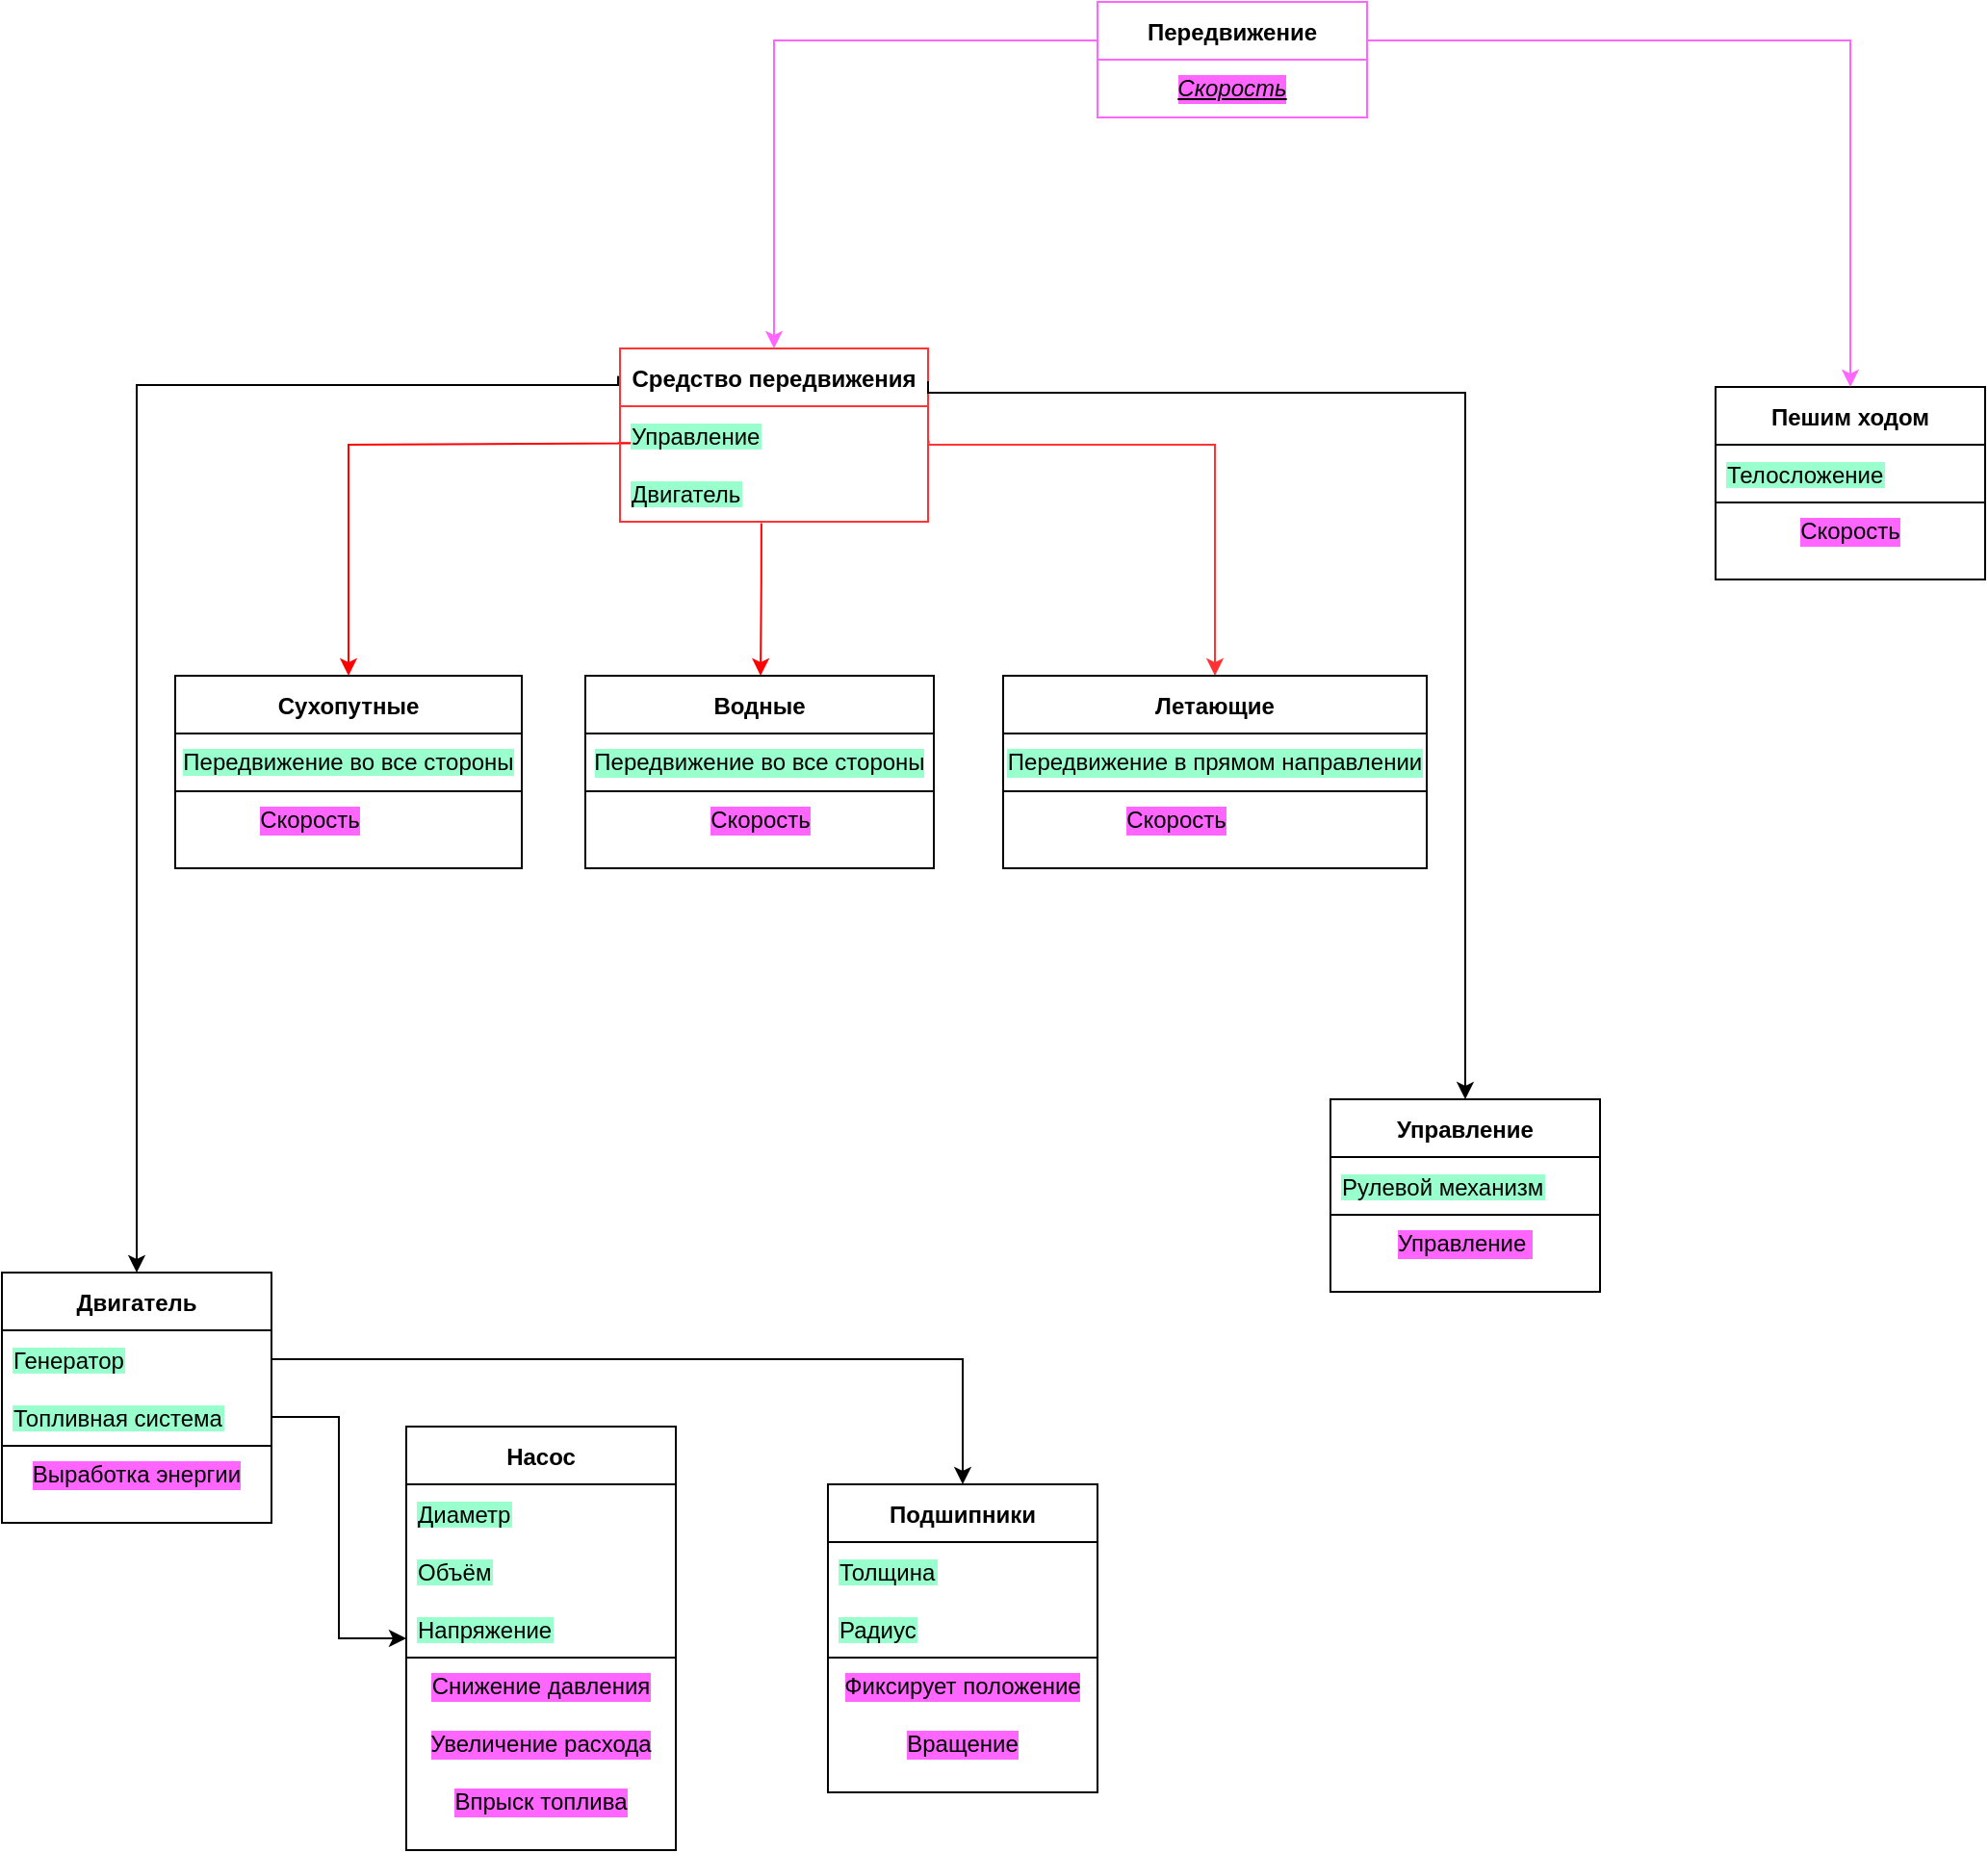 <mxfile version="20.4.0" type="device"><diagram id="C5RBs43oDa-KdzZeNtuy" name="Page-1"><mxGraphModel dx="1616" dy="919" grid="1" gridSize="10" guides="1" tooltips="1" connect="1" arrows="1" fold="1" page="1" pageScale="1" pageWidth="827" pageHeight="1169" math="0" shadow="0"><root><mxCell id="WIyWlLk6GJQsqaUBKTNV-0"/><mxCell id="WIyWlLk6GJQsqaUBKTNV-1" parent="WIyWlLk6GJQsqaUBKTNV-0"/><mxCell id="UZ7Nj5t4kTzieamBgBfx-4" value="Насос" style="swimlane;fontStyle=1;childLayout=stackLayout;horizontal=1;startSize=30;horizontalStack=0;resizeParent=1;resizeParentMax=0;resizeLast=0;collapsible=1;marginBottom=0;" parent="WIyWlLk6GJQsqaUBKTNV-1" vertex="1"><mxGeometry x="230" y="850" width="140" height="220" as="geometry"><mxRectangle x="130" y="60" width="110" height="30" as="alternateBounds"/></mxGeometry></mxCell><mxCell id="UZ7Nj5t4kTzieamBgBfx-5" value="Диаметр" style="text;strokeColor=none;fillColor=none;align=left;verticalAlign=middle;spacingLeft=4;spacingRight=4;overflow=hidden;points=[[0,0.5],[1,0.5]];portConstraint=eastwest;rotatable=0;labelBackgroundColor=#99FFCC;" parent="UZ7Nj5t4kTzieamBgBfx-4" vertex="1"><mxGeometry y="30" width="140" height="30" as="geometry"/></mxCell><mxCell id="UZ7Nj5t4kTzieamBgBfx-6" value="Объём" style="text;strokeColor=none;fillColor=none;align=left;verticalAlign=middle;spacingLeft=4;spacingRight=4;overflow=hidden;points=[[0,0.5],[1,0.5]];portConstraint=eastwest;rotatable=0;labelBackgroundColor=#99FFCC;" parent="UZ7Nj5t4kTzieamBgBfx-4" vertex="1"><mxGeometry y="60" width="140" height="30" as="geometry"/></mxCell><mxCell id="UZ7Nj5t4kTzieamBgBfx-7" value="Напряжение" style="text;strokeColor=none;fillColor=none;align=left;verticalAlign=middle;spacingLeft=4;spacingRight=4;overflow=hidden;points=[[0,0.5],[1,0.5]];portConstraint=eastwest;rotatable=0;labelBackgroundColor=#99FFCC;" parent="UZ7Nj5t4kTzieamBgBfx-4" vertex="1"><mxGeometry y="90" width="140" height="30" as="geometry"/></mxCell><mxCell id="UZ7Nj5t4kTzieamBgBfx-15" value="" style="swimlane;startSize=0;" parent="UZ7Nj5t4kTzieamBgBfx-4" vertex="1"><mxGeometry y="120" width="140" height="100" as="geometry"/></mxCell><mxCell id="UZ7Nj5t4kTzieamBgBfx-18" value="Стирание Зубьев" style="text;html=1;strokeColor=none;fillColor=none;align=center;verticalAlign=middle;whiteSpace=wrap;rounded=0;" parent="UZ7Nj5t4kTzieamBgBfx-15" vertex="1"><mxGeometry width="140" height="30" as="geometry"/></mxCell><mxCell id="UZ7Nj5t4kTzieamBgBfx-20" value="Разлом напополам" style="text;html=1;strokeColor=none;fillColor=none;align=center;verticalAlign=middle;whiteSpace=wrap;rounded=0;" parent="UZ7Nj5t4kTzieamBgBfx-15" vertex="1"><mxGeometry y="30" width="140" height="30" as="geometry"/></mxCell><mxCell id="UZ7Nj5t4kTzieamBgBfx-43" value="Впрыск топлива" style="text;html=1;strokeColor=none;fillColor=none;align=center;verticalAlign=middle;whiteSpace=wrap;rounded=0;labelBackgroundColor=#FF66FF;" parent="UZ7Nj5t4kTzieamBgBfx-15" vertex="1"><mxGeometry y="60" width="140" height="30" as="geometry"/></mxCell><mxCell id="UZ7Nj5t4kTzieamBgBfx-118" value="Снижение давления" style="text;html=1;strokeColor=none;fillColor=none;align=center;verticalAlign=middle;whiteSpace=wrap;rounded=0;labelBackgroundColor=#FF66FF;" parent="UZ7Nj5t4kTzieamBgBfx-15" vertex="1"><mxGeometry width="140" height="30" as="geometry"/></mxCell><mxCell id="UZ7Nj5t4kTzieamBgBfx-119" value="Увеличение расхода" style="text;html=1;strokeColor=none;fillColor=none;align=center;verticalAlign=middle;whiteSpace=wrap;rounded=0;labelBackgroundColor=#FF66FF;" parent="UZ7Nj5t4kTzieamBgBfx-15" vertex="1"><mxGeometry y="30" width="140" height="30" as="geometry"/></mxCell><mxCell id="UZ7Nj5t4kTzieamBgBfx-21" value="Подшипники" style="swimlane;fontStyle=1;childLayout=stackLayout;horizontal=1;startSize=30;horizontalStack=0;resizeParent=1;resizeParentMax=0;resizeLast=0;collapsible=1;marginBottom=0;" parent="WIyWlLk6GJQsqaUBKTNV-1" vertex="1"><mxGeometry x="449" y="880" width="140" height="160" as="geometry"><mxRectangle x="130" y="60" width="110" height="30" as="alternateBounds"/></mxGeometry></mxCell><mxCell id="UZ7Nj5t4kTzieamBgBfx-22" value="Толщина" style="text;strokeColor=none;fillColor=none;align=left;verticalAlign=middle;spacingLeft=4;spacingRight=4;overflow=hidden;points=[[0,0.5],[1,0.5]];portConstraint=eastwest;rotatable=0;labelBackgroundColor=#99FFCC;" parent="UZ7Nj5t4kTzieamBgBfx-21" vertex="1"><mxGeometry y="30" width="140" height="30" as="geometry"/></mxCell><mxCell id="UZ7Nj5t4kTzieamBgBfx-23" value="Радиус" style="text;strokeColor=none;fillColor=none;align=left;verticalAlign=middle;spacingLeft=4;spacingRight=4;overflow=hidden;points=[[0,0.5],[1,0.5]];portConstraint=eastwest;rotatable=0;labelBackgroundColor=#99FFCC;" parent="UZ7Nj5t4kTzieamBgBfx-21" vertex="1"><mxGeometry y="60" width="140" height="30" as="geometry"/></mxCell><mxCell id="UZ7Nj5t4kTzieamBgBfx-25" value="" style="swimlane;startSize=0;" parent="UZ7Nj5t4kTzieamBgBfx-21" vertex="1"><mxGeometry y="90" width="140" height="70" as="geometry"/></mxCell><mxCell id="UZ7Nj5t4kTzieamBgBfx-26" value="Фиксирует положение" style="text;html=1;strokeColor=none;fillColor=none;align=center;verticalAlign=middle;whiteSpace=wrap;rounded=0;labelBackgroundColor=#FF66FF;" parent="UZ7Nj5t4kTzieamBgBfx-25" vertex="1"><mxGeometry width="140" height="30" as="geometry"/></mxCell><mxCell id="UZ7Nj5t4kTzieamBgBfx-27" value="Вращение" style="text;html=1;strokeColor=none;fillColor=none;align=center;verticalAlign=middle;whiteSpace=wrap;rounded=0;labelBackgroundColor=#FF66FF;" parent="UZ7Nj5t4kTzieamBgBfx-25" vertex="1"><mxGeometry y="30" width="140" height="30" as="geometry"/></mxCell><mxCell id="UZ7Nj5t4kTzieamBgBfx-28" value="Двигатель" style="swimlane;fontStyle=1;childLayout=stackLayout;horizontal=1;startSize=30;horizontalStack=0;resizeParent=1;resizeParentMax=0;resizeLast=0;collapsible=1;marginBottom=0;" parent="WIyWlLk6GJQsqaUBKTNV-1" vertex="1"><mxGeometry x="20" y="770" width="140" height="130" as="geometry"><mxRectangle x="130" y="60" width="110" height="30" as="alternateBounds"/></mxGeometry></mxCell><mxCell id="UZ7Nj5t4kTzieamBgBfx-29" value="Генератор" style="text;strokeColor=none;fillColor=none;align=left;verticalAlign=middle;spacingLeft=4;spacingRight=4;overflow=hidden;points=[[0,0.5],[1,0.5]];portConstraint=eastwest;rotatable=0;labelBackgroundColor=#99FFCC;" parent="UZ7Nj5t4kTzieamBgBfx-28" vertex="1"><mxGeometry y="30" width="140" height="30" as="geometry"/></mxCell><mxCell id="UZ7Nj5t4kTzieamBgBfx-30" value="Топливная система" style="text;strokeColor=none;fillColor=none;align=left;verticalAlign=middle;spacingLeft=4;spacingRight=4;overflow=hidden;points=[[0,0.5],[1,0.5]];portConstraint=eastwest;rotatable=0;labelBackgroundColor=#99FFCC;" parent="UZ7Nj5t4kTzieamBgBfx-28" vertex="1"><mxGeometry y="60" width="140" height="30" as="geometry"/></mxCell><mxCell id="UZ7Nj5t4kTzieamBgBfx-32" value="" style="swimlane;startSize=0;" parent="UZ7Nj5t4kTzieamBgBfx-28" vertex="1"><mxGeometry y="90" width="140" height="40" as="geometry"/></mxCell><mxCell id="UZ7Nj5t4kTzieamBgBfx-33" value="Выработка энергии" style="text;html=1;strokeColor=none;fillColor=none;align=center;verticalAlign=middle;whiteSpace=wrap;rounded=0;" parent="UZ7Nj5t4kTzieamBgBfx-32" vertex="1"><mxGeometry width="140" height="30" as="geometry"/></mxCell><mxCell id="UZ7Nj5t4kTzieamBgBfx-117" value="Выработка энергии" style="text;html=1;strokeColor=none;fillColor=none;align=center;verticalAlign=middle;whiteSpace=wrap;rounded=0;labelBackgroundColor=#FF66FF;" parent="UZ7Nj5t4kTzieamBgBfx-32" vertex="1"><mxGeometry width="140" height="30" as="geometry"/></mxCell><mxCell id="UZ7Nj5t4kTzieamBgBfx-37" value="Управление" style="swimlane;fontStyle=1;childLayout=stackLayout;horizontal=1;startSize=30;horizontalStack=0;resizeParent=1;resizeParentMax=0;resizeLast=0;collapsible=1;marginBottom=0;" parent="WIyWlLk6GJQsqaUBKTNV-1" vertex="1"><mxGeometry x="710" y="680" width="140" height="100" as="geometry"><mxRectangle x="130" y="60" width="110" height="30" as="alternateBounds"/></mxGeometry></mxCell><mxCell id="UZ7Nj5t4kTzieamBgBfx-38" value="Рулевой механизм" style="text;strokeColor=none;fillColor=none;align=left;verticalAlign=middle;spacingLeft=4;spacingRight=4;overflow=hidden;points=[[0,0.5],[1,0.5]];portConstraint=eastwest;rotatable=0;labelBackgroundColor=#99FFCC;" parent="UZ7Nj5t4kTzieamBgBfx-37" vertex="1"><mxGeometry y="30" width="140" height="30" as="geometry"/></mxCell><mxCell id="UZ7Nj5t4kTzieamBgBfx-40" value="" style="swimlane;startSize=0;" parent="UZ7Nj5t4kTzieamBgBfx-37" vertex="1"><mxGeometry y="60" width="140" height="40" as="geometry"/></mxCell><mxCell id="UZ7Nj5t4kTzieamBgBfx-41" value="Управление&amp;nbsp;" style="text;html=1;strokeColor=none;fillColor=none;align=center;verticalAlign=middle;whiteSpace=wrap;rounded=0;labelBackgroundColor=#FF66FF;" parent="UZ7Nj5t4kTzieamBgBfx-40" vertex="1"><mxGeometry width="140" height="30" as="geometry"/></mxCell><mxCell id="Hsqyql_xE2U9JbKyWsvc-23" style="edgeStyle=orthogonalEdgeStyle;rounded=0;orthogonalLoop=1;jettySize=auto;html=1;exitX=0.5;exitY=1;exitDx=0;exitDy=0;strokeColor=#FF3333;fontColor=#000000;" parent="UZ7Nj5t4kTzieamBgBfx-37" source="UZ7Nj5t4kTzieamBgBfx-40" target="UZ7Nj5t4kTzieamBgBfx-40" edge="1"><mxGeometry relative="1" as="geometry"/></mxCell><mxCell id="UZ7Nj5t4kTzieamBgBfx-44" value="Сухопутные" style="swimlane;fontStyle=1;childLayout=stackLayout;horizontal=1;startSize=30;horizontalStack=0;resizeParent=1;resizeParentMax=0;resizeLast=0;collapsible=1;marginBottom=0;labelBorderColor=none;" parent="WIyWlLk6GJQsqaUBKTNV-1" vertex="1"><mxGeometry x="110" y="460" width="180" height="100" as="geometry"><mxRectangle x="130" y="60" width="110" height="30" as="alternateBounds"/></mxGeometry></mxCell><mxCell id="Hsqyql_xE2U9JbKyWsvc-24" value="&lt;span style=&quot;background-color: rgb(153, 255, 204);&quot;&gt;Передвижение во все стороны&lt;/span&gt;" style="rounded=0;whiteSpace=wrap;html=1;fontColor=#000000;" parent="UZ7Nj5t4kTzieamBgBfx-44" vertex="1"><mxGeometry y="30" width="180" height="30" as="geometry"/></mxCell><mxCell id="UZ7Nj5t4kTzieamBgBfx-48" value="" style="swimlane;startSize=0;" parent="UZ7Nj5t4kTzieamBgBfx-44" vertex="1"><mxGeometry y="60" width="180" height="40" as="geometry"/></mxCell><mxCell id="UZ7Nj5t4kTzieamBgBfx-49" value="Скорость" style="text;html=1;strokeColor=none;fillColor=none;align=center;verticalAlign=middle;whiteSpace=wrap;rounded=0;labelBackgroundColor=#FF66FF;" parent="UZ7Nj5t4kTzieamBgBfx-48" vertex="1"><mxGeometry width="140" height="30" as="geometry"/></mxCell><mxCell id="Hsqyql_xE2U9JbKyWsvc-22" style="edgeStyle=orthogonalEdgeStyle;rounded=0;orthogonalLoop=1;jettySize=auto;html=1;exitX=0.5;exitY=1;exitDx=0;exitDy=0;strokeColor=#FF3333;fontColor=#000000;" parent="UZ7Nj5t4kTzieamBgBfx-44" source="UZ7Nj5t4kTzieamBgBfx-48" target="UZ7Nj5t4kTzieamBgBfx-48" edge="1"><mxGeometry relative="1" as="geometry"/></mxCell><mxCell id="UZ7Nj5t4kTzieamBgBfx-62" value="Водные" style="swimlane;fontStyle=1;childLayout=stackLayout;horizontal=1;startSize=30;horizontalStack=0;resizeParent=1;resizeParentMax=0;resizeLast=0;collapsible=1;marginBottom=0;" parent="WIyWlLk6GJQsqaUBKTNV-1" vertex="1"><mxGeometry x="323" y="460" width="181" height="100" as="geometry"><mxRectangle x="130" y="60" width="110" height="30" as="alternateBounds"/></mxGeometry></mxCell><mxCell id="Hsqyql_xE2U9JbKyWsvc-25" value="Передвижение во все стороны" style="rounded=0;whiteSpace=wrap;html=1;labelBackgroundColor=#99FFCC;fontColor=#000000;" parent="UZ7Nj5t4kTzieamBgBfx-62" vertex="1"><mxGeometry y="30" width="181" height="30" as="geometry"/></mxCell><mxCell id="UZ7Nj5t4kTzieamBgBfx-65" value="" style="swimlane;startSize=0;" parent="UZ7Nj5t4kTzieamBgBfx-62" vertex="1"><mxGeometry y="60" width="181" height="40" as="geometry"/></mxCell><mxCell id="UZ7Nj5t4kTzieamBgBfx-66" value="Скорость" style="text;html=1;strokeColor=none;fillColor=none;align=center;verticalAlign=middle;whiteSpace=wrap;rounded=0;labelBackgroundColor=#FF66FF;" parent="UZ7Nj5t4kTzieamBgBfx-65" vertex="1"><mxGeometry x="20.5" width="140" height="30" as="geometry"/></mxCell><mxCell id="Hsqyql_xE2U9JbKyWsvc-21" style="edgeStyle=orthogonalEdgeStyle;rounded=0;orthogonalLoop=1;jettySize=auto;html=1;exitX=0.5;exitY=1;exitDx=0;exitDy=0;strokeColor=#FF3333;fontColor=#000000;" parent="UZ7Nj5t4kTzieamBgBfx-62" source="UZ7Nj5t4kTzieamBgBfx-65" target="UZ7Nj5t4kTzieamBgBfx-65" edge="1"><mxGeometry relative="1" as="geometry"/></mxCell><mxCell id="UZ7Nj5t4kTzieamBgBfx-75" style="edgeStyle=orthogonalEdgeStyle;rounded=0;orthogonalLoop=1;jettySize=auto;html=1;exitX=1;exitY=0.5;exitDx=0;exitDy=0;entryX=0.5;entryY=0;entryDx=0;entryDy=0;" parent="WIyWlLk6GJQsqaUBKTNV-1" source="UZ7Nj5t4kTzieamBgBfx-29" target="UZ7Nj5t4kTzieamBgBfx-21" edge="1"><mxGeometry relative="1" as="geometry"/></mxCell><mxCell id="UZ7Nj5t4kTzieamBgBfx-76" style="edgeStyle=orthogonalEdgeStyle;rounded=0;orthogonalLoop=1;jettySize=auto;html=1;exitX=1;exitY=0.5;exitDx=0;exitDy=0;" parent="WIyWlLk6GJQsqaUBKTNV-1" source="UZ7Nj5t4kTzieamBgBfx-30" target="UZ7Nj5t4kTzieamBgBfx-4" edge="1"><mxGeometry relative="1" as="geometry"/></mxCell><mxCell id="UZ7Nj5t4kTzieamBgBfx-172" style="edgeStyle=orthogonalEdgeStyle;rounded=0;orthogonalLoop=1;jettySize=auto;html=1;labelBackgroundColor=#FF0000;labelBorderColor=#FF0000;strokeColor=#FF0000;fontColor=#FF0000;exitX=0.459;exitY=1.025;exitDx=0;exitDy=0;exitPerimeter=0;" parent="WIyWlLk6GJQsqaUBKTNV-1" source="UZ7Nj5t4kTzieamBgBfx-135" edge="1"><mxGeometry relative="1" as="geometry"><mxPoint x="414" y="460" as="targetPoint"/><Array as="points"><mxPoint x="414" y="411"/><mxPoint x="414" y="460"/></Array></mxGeometry></mxCell><mxCell id="UZ7Nj5t4kTzieamBgBfx-174" style="edgeStyle=orthogonalEdgeStyle;rounded=0;orthogonalLoop=1;jettySize=auto;html=1;entryX=0.5;entryY=0;entryDx=0;entryDy=0;labelBackgroundColor=#FF0000;labelBorderColor=#FF0000;strokeColor=#FF0000;fontColor=#FF0000;exitX=-0.007;exitY=0.638;exitDx=0;exitDy=0;exitPerimeter=0;" parent="WIyWlLk6GJQsqaUBKTNV-1" target="UZ7Nj5t4kTzieamBgBfx-44" edge="1"><mxGeometry relative="1" as="geometry"><Array as="points"><mxPoint x="370" y="339"/><mxPoint x="200" y="340"/></Array><mxPoint x="339.88" y="339.14" as="sourcePoint"/></mxGeometry></mxCell><mxCell id="UZ7Nj5t4kTzieamBgBfx-134" value="Средство передвижения" style="swimlane;fontStyle=1;childLayout=stackLayout;horizontal=1;startSize=30;horizontalStack=0;resizeParent=1;resizeParentMax=0;resizeLast=0;collapsible=1;marginBottom=0;strokeColor=#FF3333;" parent="WIyWlLk6GJQsqaUBKTNV-1" vertex="1"><mxGeometry x="341" y="290" width="160" height="90" as="geometry"><mxRectangle x="130" y="60" width="110" height="30" as="alternateBounds"/></mxGeometry></mxCell><mxCell id="UZ7Nj5t4kTzieamBgBfx-136" value="Управление" style="text;strokeColor=none;fillColor=none;align=left;verticalAlign=middle;spacingLeft=4;spacingRight=4;overflow=hidden;points=[[0,0.5],[1,0.5]];portConstraint=eastwest;rotatable=0;labelBackgroundColor=#99FFCC;" parent="UZ7Nj5t4kTzieamBgBfx-134" vertex="1"><mxGeometry y="30" width="160" height="30" as="geometry"/></mxCell><mxCell id="UZ7Nj5t4kTzieamBgBfx-135" value="Двигатель" style="text;strokeColor=none;fillColor=none;align=left;verticalAlign=middle;spacingLeft=4;spacingRight=4;overflow=hidden;points=[[0,0.5],[1,0.5]];portConstraint=eastwest;rotatable=0;labelBackgroundColor=#99FFCC;" parent="UZ7Nj5t4kTzieamBgBfx-134" vertex="1"><mxGeometry y="60" width="160" height="30" as="geometry"/></mxCell><mxCell id="UZ7Nj5t4kTzieamBgBfx-143" style="edgeStyle=orthogonalEdgeStyle;rounded=0;orthogonalLoop=1;jettySize=auto;html=1;exitX=-0.006;exitY=0.159;exitDx=0;exitDy=0;entryX=0.5;entryY=0;entryDx=0;entryDy=0;labelBackgroundColor=#99FFCC;exitPerimeter=0;" parent="WIyWlLk6GJQsqaUBKTNV-1" source="UZ7Nj5t4kTzieamBgBfx-134" target="UZ7Nj5t4kTzieamBgBfx-28" edge="1"><mxGeometry relative="1" as="geometry"><Array as="points"><mxPoint x="90" y="309"/></Array></mxGeometry></mxCell><mxCell id="UZ7Nj5t4kTzieamBgBfx-145" style="edgeStyle=orthogonalEdgeStyle;rounded=0;orthogonalLoop=1;jettySize=auto;html=1;entryX=0.5;entryY=0;entryDx=0;entryDy=0;labelBackgroundColor=#99FFCC;exitX=1;exitY=0.189;exitDx=0;exitDy=0;exitPerimeter=0;" parent="WIyWlLk6GJQsqaUBKTNV-1" source="UZ7Nj5t4kTzieamBgBfx-134" target="UZ7Nj5t4kTzieamBgBfx-37" edge="1"><mxGeometry relative="1" as="geometry"><Array as="points"><mxPoint x="780" y="313"/></Array></mxGeometry></mxCell><mxCell id="UZ7Nj5t4kTzieamBgBfx-153" value="Пешим ходом" style="swimlane;fontStyle=1;childLayout=stackLayout;horizontal=1;startSize=30;horizontalStack=0;resizeParent=1;resizeParentMax=0;resizeLast=0;collapsible=1;marginBottom=0;" parent="WIyWlLk6GJQsqaUBKTNV-1" vertex="1"><mxGeometry x="910" y="310" width="140" height="100" as="geometry"><mxRectangle x="130" y="60" width="110" height="30" as="alternateBounds"/></mxGeometry></mxCell><mxCell id="UZ7Nj5t4kTzieamBgBfx-162" value="Телосложение" style="text;strokeColor=none;fillColor=none;align=left;verticalAlign=middle;spacingLeft=4;spacingRight=4;overflow=hidden;points=[[0,0.5],[1,0.5]];portConstraint=eastwest;rotatable=0;labelBackgroundColor=#99FFCC;" parent="UZ7Nj5t4kTzieamBgBfx-153" vertex="1"><mxGeometry y="30" width="140" height="30" as="geometry"/></mxCell><mxCell id="UZ7Nj5t4kTzieamBgBfx-155" value="" style="swimlane;startSize=0;" parent="UZ7Nj5t4kTzieamBgBfx-153" vertex="1"><mxGeometry y="60" width="140" height="40" as="geometry"/></mxCell><mxCell id="UZ7Nj5t4kTzieamBgBfx-156" value="Скорость" style="text;html=1;strokeColor=none;fillColor=none;align=center;verticalAlign=middle;whiteSpace=wrap;rounded=0;labelBackgroundColor=#FF66FF;" parent="UZ7Nj5t4kTzieamBgBfx-155" vertex="1"><mxGeometry width="140" height="30" as="geometry"/></mxCell><mxCell id="UZ7Nj5t4kTzieamBgBfx-175" style="edgeStyle=orthogonalEdgeStyle;rounded=0;orthogonalLoop=1;jettySize=auto;html=1;entryX=0.5;entryY=0;entryDx=0;entryDy=0;labelBackgroundColor=#FF0000;labelBorderColor=#FF0000;strokeColor=#FF66FF;fontColor=#FF0000;" parent="WIyWlLk6GJQsqaUBKTNV-1" source="UZ7Nj5t4kTzieamBgBfx-166" target="UZ7Nj5t4kTzieamBgBfx-153" edge="1"><mxGeometry relative="1" as="geometry"><Array as="points"><mxPoint x="980" y="130"/></Array></mxGeometry></mxCell><mxCell id="UZ7Nj5t4kTzieamBgBfx-166" value="Передвижение" style="swimlane;fontStyle=1;childLayout=stackLayout;horizontal=1;startSize=30;horizontalStack=0;resizeParent=1;resizeParentMax=0;resizeLast=0;collapsible=1;marginBottom=0;labelBorderColor=none;strokeColor=#FF66FF;" parent="WIyWlLk6GJQsqaUBKTNV-1" vertex="1"><mxGeometry x="589" y="110" width="140" height="60" as="geometry"><mxRectangle x="130" y="60" width="110" height="30" as="alternateBounds"/></mxGeometry></mxCell><mxCell id="UZ7Nj5t4kTzieamBgBfx-167" value="" style="swimlane;startSize=0;strokeColor=#FF66FF;" parent="UZ7Nj5t4kTzieamBgBfx-166" vertex="1"><mxGeometry y="30" width="140" height="30" as="geometry"/></mxCell><mxCell id="UZ7Nj5t4kTzieamBgBfx-168" value="Скорость" style="text;html=1;strokeColor=none;fillColor=none;align=center;verticalAlign=middle;whiteSpace=wrap;rounded=0;labelBackgroundColor=#FF66FF;fontStyle=6" parent="UZ7Nj5t4kTzieamBgBfx-167" vertex="1"><mxGeometry width="140" height="30" as="geometry"/></mxCell><mxCell id="UZ7Nj5t4kTzieamBgBfx-176" style="edgeStyle=orthogonalEdgeStyle;rounded=0;orthogonalLoop=1;jettySize=auto;html=1;labelBackgroundColor=#FF0000;labelBorderColor=#FF0000;strokeColor=#FF66FF;fontColor=#FF0000;exitX=-0.001;exitY=0.351;exitDx=0;exitDy=0;exitPerimeter=0;" parent="WIyWlLk6GJQsqaUBKTNV-1" source="UZ7Nj5t4kTzieamBgBfx-166" target="UZ7Nj5t4kTzieamBgBfx-134" edge="1"><mxGeometry relative="1" as="geometry"><Array as="points"><mxPoint x="589" y="130"/><mxPoint x="421" y="130"/></Array><mxPoint x="590" y="170" as="sourcePoint"/></mxGeometry></mxCell><mxCell id="Hsqyql_xE2U9JbKyWsvc-1" style="edgeStyle=orthogonalEdgeStyle;rounded=0;orthogonalLoop=1;jettySize=auto;html=1;fontColor=#FF3333;fillColor=#f8cecc;strokeColor=#FF3333;exitX=1.002;exitY=0.594;exitDx=0;exitDy=0;exitPerimeter=0;entryX=0.5;entryY=0;entryDx=0;entryDy=0;" parent="WIyWlLk6GJQsqaUBKTNV-1" target="Hsqyql_xE2U9JbKyWsvc-14" edge="1"><mxGeometry relative="1" as="geometry"><mxPoint x="640" y="400" as="targetPoint"/><mxPoint x="501.32" y="337.82" as="sourcePoint"/><Array as="points"><mxPoint x="501" y="340"/><mxPoint x="650" y="340"/></Array></mxGeometry></mxCell><mxCell id="Hsqyql_xE2U9JbKyWsvc-14" value="Летающие" style="swimlane;fontStyle=1;childLayout=stackLayout;horizontal=1;startSize=30;horizontalStack=0;resizeParent=1;resizeParentMax=0;resizeLast=0;collapsible=1;marginBottom=0;" parent="WIyWlLk6GJQsqaUBKTNV-1" vertex="1"><mxGeometry x="540" y="460" width="220" height="100" as="geometry"><mxRectangle x="130" y="60" width="110" height="30" as="alternateBounds"/></mxGeometry></mxCell><mxCell id="Hsqyql_xE2U9JbKyWsvc-26" value="Передвижение в прямом направлении" style="rounded=0;whiteSpace=wrap;html=1;labelBackgroundColor=#99FFCC;fontColor=#000000;" parent="Hsqyql_xE2U9JbKyWsvc-14" vertex="1"><mxGeometry y="30" width="220" height="30" as="geometry"/></mxCell><mxCell id="Hsqyql_xE2U9JbKyWsvc-16" value="" style="swimlane;startSize=0;" parent="Hsqyql_xE2U9JbKyWsvc-14" vertex="1"><mxGeometry y="60" width="220" height="40" as="geometry"/></mxCell><mxCell id="Hsqyql_xE2U9JbKyWsvc-17" value="Скорость" style="text;html=1;strokeColor=none;fillColor=none;align=center;verticalAlign=middle;whiteSpace=wrap;rounded=0;labelBackgroundColor=#FF66FF;" parent="Hsqyql_xE2U9JbKyWsvc-16" vertex="1"><mxGeometry width="180" height="30" as="geometry"/></mxCell></root></mxGraphModel></diagram></mxfile>